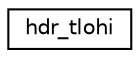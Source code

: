digraph "Graphical Class Hierarchy"
{
 // LATEX_PDF_SIZE
  edge [fontname="Helvetica",fontsize="10",labelfontname="Helvetica",labelfontsize="10"];
  node [fontname="Helvetica",fontsize="10",shape=record];
  rankdir="LR";
  Node0 [label="hdr_tlohi",height=0.2,width=0.4,color="black", fillcolor="white", style="filled",URL="$structhdr__tlohi.html",tooltip="Struct that defines the header of T-LOHI in the packets."];
}
